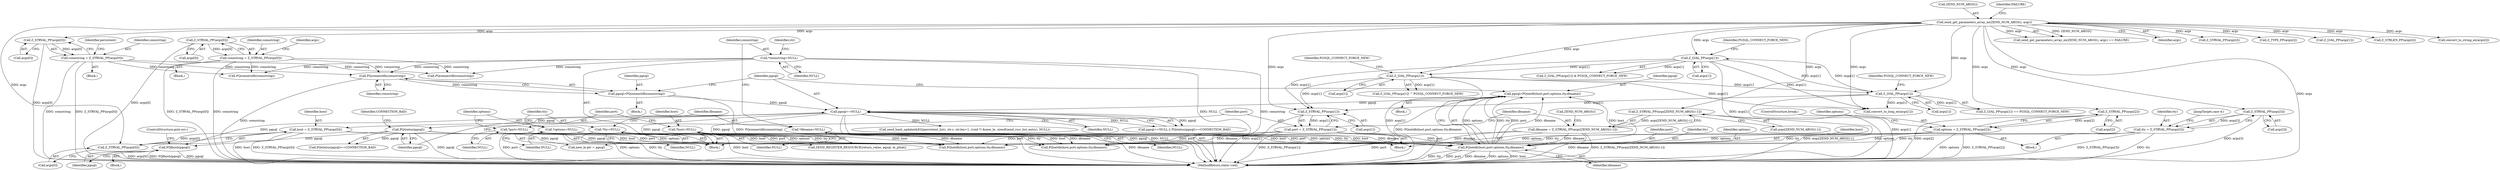 digraph "0_php_4435b9142ff9813845d5c97ab29a5d637bedb257_5@pointer" {
"1000587" [label="(Call,PQfinish(pgsql))"];
"1000576" [label="(Call,pgsql==NULL)"];
"1000566" [label="(Call,pgsql=PQsetdb(host,port,options,tty,dbname))"];
"1000568" [label="(Call,PQsetdb(host,port,options,tty,dbname))"];
"1000299" [label="(Call,*host=NULL)"];
"1000463" [label="(Call,host = Z_STRVAL_PP(args[0]))"];
"1000465" [label="(Call,Z_STRVAL_PP(args[0]))"];
"1000343" [label="(Call,zend_get_parameters_array_ex(ZEND_NUM_ARGS(), args))"];
"1000303" [label="(Call,*port=NULL)"];
"1000469" [label="(Call,port = Z_STRVAL_PP(args[1]))"];
"1000471" [label="(Call,Z_STRVAL_PP(args[1]))"];
"1000391" [label="(Call,Z_LVAL_PP(args[1]))"];
"1000381" [label="(Call,Z_LVAL_PP(args[1]))"];
"1000401" [label="(Call,Z_LVAL_PP(args[1]))"];
"1000494" [label="(Call,options = Z_STRVAL_PP(args[2]))"];
"1000496" [label="(Call,Z_STRVAL_PP(args[2]))"];
"1000307" [label="(Call,*options=NULL)"];
"1000311" [label="(Call,*tty=NULL)"];
"1000487" [label="(Call,tty = Z_STRVAL_PP(args[3]))"];
"1000489" [label="(Call,Z_STRVAL_PP(args[3]))"];
"1000315" [label="(Call,*dbname=NULL)"];
"1000475" [label="(Call,dbname = Z_STRVAL_PP(args[ZEND_NUM_ARGS()-1]))"];
"1000477" [label="(Call,Z_STRVAL_PP(args[ZEND_NUM_ARGS()-1]))"];
"1000560" [label="(Call,pgsql=PQconnectdb(connstring))"];
"1000562" [label="(Call,PQconnectdb(connstring))"];
"1000433" [label="(Call,connstring = Z_STRVAL_PP(args[0]))"];
"1000435" [label="(Call,Z_STRVAL_PP(args[0]))"];
"1000445" [label="(Call,connstring = Z_STRVAL_PP(args[0]))"];
"1000447" [label="(Call,Z_STRVAL_PP(args[0]))"];
"1000319" [label="(Call,*connstring=NULL)"];
"1000580" [label="(Call,PQstatus(pgsql))"];
"1000465" [label="(Call,Z_STRVAL_PP(args[0]))"];
"1000381" [label="(Call,Z_LVAL_PP(args[1]))"];
"1000500" [label="(ControlStructure,break;)"];
"1000484" [label="(Call,ZEND_NUM_ARGS())"];
"1000566" [label="(Call,pgsql=PQsetdb(host,port,options,tty,dbname))"];
"1000570" [label="(Identifier,port)"];
"1000462" [label="(Block,)"];
"1000472" [label="(Call,args[1])"];
"1000300" [label="(Identifier,host)"];
"1000572" [label="(Identifier,tty)"];
"1000447" [label="(Call,Z_STRVAL_PP(args[0]))"];
"1000497" [label="(Call,args[2])"];
"1000478" [label="(Call,args[ZEND_NUM_ARGS()-1])"];
"1000317" [label="(Identifier,NULL)"];
"1000571" [label="(Identifier,options)"];
"1000471" [label="(Call,Z_STRVAL_PP(args[1]))"];
"1000861" [label="(Call,PQconnectdb(connstring))"];
"1000297" [label="(Block,)"];
"1000342" [label="(Call,zend_get_parameters_array_ex(ZEND_NUM_ARGS(), args) == FAILURE)"];
"1000962" [label="(MethodReturn,static void)"];
"1000567" [label="(Identifier,pgsql)"];
"1000345" [label="(Identifier,args)"];
"1000560" [label="(Call,pgsql=PQconnectdb(connstring))"];
"1000586" [label="(Block,)"];
"1000392" [label="(Call,args[1])"];
"1000576" [label="(Call,pgsql==NULL)"];
"1000867" [label="(Call,PQsetdb(host,port,options,tty,dbname))"];
"1000488" [label="(Identifier,tty)"];
"1000684" [label="(Call,PQsetdb(host,port,options,tty,dbname))"];
"1000477" [label="(Call,Z_STRVAL_PP(args[ZEND_NUM_ARGS()-1]))"];
"1000385" [label="(Identifier,PGSQL_CONNECT_FORCE_NEW)"];
"1000579" [label="(Call,PQstatus(pgsql)==CONNECTION_BAD)"];
"1000400" [label="(Call,Z_LVAL_PP(args[1]) ^ PGSQL_CONNECT_FORCE_NEW)"];
"1000581" [label="(Identifier,pgsql)"];
"1000578" [label="(Identifier,NULL)"];
"1000391" [label="(Call,Z_LVAL_PP(args[1]))"];
"1000344" [label="(Call,ZEND_NUM_ARGS())"];
"1000320" [label="(Identifier,connstring)"];
"1000445" [label="(Call,connstring = Z_STRVAL_PP(args[0]))"];
"1000750" [label="(Call,ZEND_REGISTER_RESOURCE(return_value, pgsql, le_plink))"];
"1000417" [label="(Call,Z_STRVAL_PP(args[i]))"];
"1000405" [label="(Identifier,PGSQL_CONNECT_FORCE_NEW)"];
"1000325" [label="(Identifier,str)"];
"1000312" [label="(Identifier,tty)"];
"1000346" [label="(Identifier,FAILURE)"];
"1000469" [label="(Call,port = Z_STRVAL_PP(args[1]))"];
"1000475" [label="(Call,dbname = Z_STRVAL_PP(args[ZEND_NUM_ARGS()-1]))"];
"1000470" [label="(Identifier,port)"];
"1000305" [label="(Identifier,NULL)"];
"1000575" [label="(Call,pgsql==NULL || PQstatus(pgsql)==CONNECTION_BAD)"];
"1000489" [label="(Call,Z_STRVAL_PP(args[3]))"];
"1000582" [label="(Identifier,CONNECTION_BAD)"];
"1000303" [label="(Call,*port=NULL)"];
"1000463" [label="(Call,host = Z_STRVAL_PP(args[0]))"];
"1000432" [label="(Block,)"];
"1000503" [label="(Identifier,persistent)"];
"1000569" [label="(Identifier,host)"];
"1000373" [label="(Call,Z_TYPE_PP(args[i]))"];
"1000563" [label="(Identifier,connstring)"];
"1000565" [label="(Block,)"];
"1000457" [label="(Call,Z_LVAL_PP(args[1]))"];
"1000315" [label="(Call,*dbname=NULL)"];
"1000588" [label="(Identifier,pgsql)"];
"1000559" [label="(Block,)"];
"1000466" [label="(Call,args[0])"];
"1000395" [label="(Identifier,PGSQL_CONNECT_FORCE_NEW)"];
"1000308" [label="(Identifier,options)"];
"1000464" [label="(Identifier,host)"];
"1000421" [label="(Call,Z_STRLEN_PP(args[i]))"];
"1000311" [label="(Call,*tty=NULL)"];
"1000493" [label="(JumpTarget,case 4:)"];
"1000577" [label="(Identifier,pgsql)"];
"1000496" [label="(Call,Z_STRVAL_PP(args[2]))"];
"1000382" [label="(Call,args[1])"];
"1000495" [label="(Identifier,options)"];
"1000601" [label="(Call,zend_hash_update(&EG(persistent_list), str.c, str.len+1, (void *) &new_le, sizeof(zend_rsrc_list_entry), NULL))"];
"1000494" [label="(Call,options = Z_STRVAL_PP(args[2]))"];
"1000580" [label="(Call,PQstatus(pgsql))"];
"1000309" [label="(Identifier,NULL)"];
"1000433" [label="(Call,connstring = Z_STRVAL_PP(args[0]))"];
"1000304" [label="(Identifier,port)"];
"1000307" [label="(Call,*options=NULL)"];
"1000562" [label="(Call,PQconnectdb(connstring))"];
"1000390" [label="(Call,Z_LVAL_PP(args[1]) & PGSQL_CONNECT_FORCE_NEW)"];
"1000587" [label="(Call,PQfinish(pgsql))"];
"1000487" [label="(Call,tty = Z_STRVAL_PP(args[3]))"];
"1000380" [label="(Call,Z_LVAL_PP(args[1]) == PGSQL_CONNECT_FORCE_NEW)"];
"1000451" [label="(Call,convert_to_long_ex(args[1]))"];
"1000476" [label="(Identifier,dbname)"];
"1000299" [label="(Call,*host=NULL)"];
"1000490" [label="(Call,args[3])"];
"1000594" [label="(Call,new_le.ptr = pgsql)"];
"1000446" [label="(Identifier,connstring)"];
"1000321" [label="(Identifier,NULL)"];
"1000316" [label="(Identifier,dbname)"];
"1000436" [label="(Call,args[0])"];
"1000319" [label="(Call,*connstring=NULL)"];
"1000301" [label="(Identifier,NULL)"];
"1000406" [label="(Call,convert_to_string_ex(args[i]))"];
"1000485" [label="(Block,)"];
"1000401" [label="(Call,Z_LVAL_PP(args[1]))"];
"1000313" [label="(Identifier,NULL)"];
"1000573" [label="(Identifier,dbname)"];
"1000589" [label="(ControlStructure,goto err;)"];
"1000448" [label="(Call,args[0])"];
"1000561" [label="(Identifier,pgsql)"];
"1000453" [label="(Identifier,args)"];
"1000444" [label="(Block,)"];
"1000676" [label="(Call,PQconnectdb(connstring))"];
"1000343" [label="(Call,zend_get_parameters_array_ex(ZEND_NUM_ARGS(), args))"];
"1000434" [label="(Identifier,connstring)"];
"1000402" [label="(Call,args[1])"];
"1000435" [label="(Call,Z_STRVAL_PP(args[0]))"];
"1000568" [label="(Call,PQsetdb(host,port,options,tty,dbname))"];
"1000587" -> "1000586"  [label="AST: "];
"1000587" -> "1000588"  [label="CFG: "];
"1000588" -> "1000587"  [label="AST: "];
"1000589" -> "1000587"  [label="CFG: "];
"1000587" -> "1000962"  [label="DDG: pgsql"];
"1000587" -> "1000962"  [label="DDG: PQfinish(pgsql)"];
"1000576" -> "1000587"  [label="DDG: pgsql"];
"1000580" -> "1000587"  [label="DDG: pgsql"];
"1000576" -> "1000575"  [label="AST: "];
"1000576" -> "1000578"  [label="CFG: "];
"1000577" -> "1000576"  [label="AST: "];
"1000578" -> "1000576"  [label="AST: "];
"1000581" -> "1000576"  [label="CFG: "];
"1000575" -> "1000576"  [label="CFG: "];
"1000576" -> "1000962"  [label="DDG: pgsql"];
"1000576" -> "1000962"  [label="DDG: NULL"];
"1000576" -> "1000575"  [label="DDG: pgsql"];
"1000576" -> "1000575"  [label="DDG: NULL"];
"1000566" -> "1000576"  [label="DDG: pgsql"];
"1000560" -> "1000576"  [label="DDG: pgsql"];
"1000576" -> "1000580"  [label="DDG: pgsql"];
"1000576" -> "1000594"  [label="DDG: pgsql"];
"1000576" -> "1000601"  [label="DDG: NULL"];
"1000576" -> "1000750"  [label="DDG: pgsql"];
"1000566" -> "1000565"  [label="AST: "];
"1000566" -> "1000568"  [label="CFG: "];
"1000567" -> "1000566"  [label="AST: "];
"1000568" -> "1000566"  [label="AST: "];
"1000577" -> "1000566"  [label="CFG: "];
"1000566" -> "1000962"  [label="DDG: PQsetdb(host,port,options,tty,dbname)"];
"1000568" -> "1000566"  [label="DDG: options"];
"1000568" -> "1000566"  [label="DDG: tty"];
"1000568" -> "1000566"  [label="DDG: port"];
"1000568" -> "1000566"  [label="DDG: dbname"];
"1000568" -> "1000566"  [label="DDG: host"];
"1000568" -> "1000573"  [label="CFG: "];
"1000569" -> "1000568"  [label="AST: "];
"1000570" -> "1000568"  [label="AST: "];
"1000571" -> "1000568"  [label="AST: "];
"1000572" -> "1000568"  [label="AST: "];
"1000573" -> "1000568"  [label="AST: "];
"1000568" -> "1000962"  [label="DDG: options"];
"1000568" -> "1000962"  [label="DDG: host"];
"1000568" -> "1000962"  [label="DDG: tty"];
"1000568" -> "1000962"  [label="DDG: port"];
"1000568" -> "1000962"  [label="DDG: dbname"];
"1000299" -> "1000568"  [label="DDG: host"];
"1000463" -> "1000568"  [label="DDG: host"];
"1000303" -> "1000568"  [label="DDG: port"];
"1000469" -> "1000568"  [label="DDG: port"];
"1000494" -> "1000568"  [label="DDG: options"];
"1000307" -> "1000568"  [label="DDG: options"];
"1000311" -> "1000568"  [label="DDG: tty"];
"1000487" -> "1000568"  [label="DDG: tty"];
"1000315" -> "1000568"  [label="DDG: dbname"];
"1000475" -> "1000568"  [label="DDG: dbname"];
"1000299" -> "1000297"  [label="AST: "];
"1000299" -> "1000301"  [label="CFG: "];
"1000300" -> "1000299"  [label="AST: "];
"1000301" -> "1000299"  [label="AST: "];
"1000304" -> "1000299"  [label="CFG: "];
"1000299" -> "1000962"  [label="DDG: host"];
"1000299" -> "1000684"  [label="DDG: host"];
"1000299" -> "1000867"  [label="DDG: host"];
"1000463" -> "1000462"  [label="AST: "];
"1000463" -> "1000465"  [label="CFG: "];
"1000464" -> "1000463"  [label="AST: "];
"1000465" -> "1000463"  [label="AST: "];
"1000470" -> "1000463"  [label="CFG: "];
"1000463" -> "1000962"  [label="DDG: Z_STRVAL_PP(args[0])"];
"1000463" -> "1000962"  [label="DDG: host"];
"1000465" -> "1000463"  [label="DDG: args[0]"];
"1000463" -> "1000684"  [label="DDG: host"];
"1000463" -> "1000867"  [label="DDG: host"];
"1000465" -> "1000466"  [label="CFG: "];
"1000466" -> "1000465"  [label="AST: "];
"1000465" -> "1000962"  [label="DDG: args[0]"];
"1000343" -> "1000465"  [label="DDG: args"];
"1000343" -> "1000342"  [label="AST: "];
"1000343" -> "1000345"  [label="CFG: "];
"1000344" -> "1000343"  [label="AST: "];
"1000345" -> "1000343"  [label="AST: "];
"1000346" -> "1000343"  [label="CFG: "];
"1000343" -> "1000962"  [label="DDG: args"];
"1000343" -> "1000342"  [label="DDG: ZEND_NUM_ARGS()"];
"1000343" -> "1000342"  [label="DDG: args"];
"1000343" -> "1000373"  [label="DDG: args"];
"1000343" -> "1000381"  [label="DDG: args"];
"1000343" -> "1000391"  [label="DDG: args"];
"1000343" -> "1000401"  [label="DDG: args"];
"1000343" -> "1000406"  [label="DDG: args"];
"1000343" -> "1000417"  [label="DDG: args"];
"1000343" -> "1000421"  [label="DDG: args"];
"1000343" -> "1000435"  [label="DDG: args"];
"1000343" -> "1000447"  [label="DDG: args"];
"1000343" -> "1000451"  [label="DDG: args"];
"1000343" -> "1000457"  [label="DDG: args"];
"1000343" -> "1000471"  [label="DDG: args"];
"1000343" -> "1000477"  [label="DDG: args"];
"1000343" -> "1000489"  [label="DDG: args"];
"1000343" -> "1000496"  [label="DDG: args"];
"1000303" -> "1000297"  [label="AST: "];
"1000303" -> "1000305"  [label="CFG: "];
"1000304" -> "1000303"  [label="AST: "];
"1000305" -> "1000303"  [label="AST: "];
"1000308" -> "1000303"  [label="CFG: "];
"1000303" -> "1000962"  [label="DDG: port"];
"1000303" -> "1000684"  [label="DDG: port"];
"1000303" -> "1000867"  [label="DDG: port"];
"1000469" -> "1000462"  [label="AST: "];
"1000469" -> "1000471"  [label="CFG: "];
"1000470" -> "1000469"  [label="AST: "];
"1000471" -> "1000469"  [label="AST: "];
"1000476" -> "1000469"  [label="CFG: "];
"1000469" -> "1000962"  [label="DDG: Z_STRVAL_PP(args[1])"];
"1000469" -> "1000962"  [label="DDG: port"];
"1000471" -> "1000469"  [label="DDG: args[1]"];
"1000469" -> "1000684"  [label="DDG: port"];
"1000469" -> "1000867"  [label="DDG: port"];
"1000471" -> "1000472"  [label="CFG: "];
"1000472" -> "1000471"  [label="AST: "];
"1000471" -> "1000962"  [label="DDG: args[1]"];
"1000391" -> "1000471"  [label="DDG: args[1]"];
"1000401" -> "1000471"  [label="DDG: args[1]"];
"1000381" -> "1000471"  [label="DDG: args[1]"];
"1000391" -> "1000390"  [label="AST: "];
"1000391" -> "1000392"  [label="CFG: "];
"1000392" -> "1000391"  [label="AST: "];
"1000395" -> "1000391"  [label="CFG: "];
"1000391" -> "1000962"  [label="DDG: args[1]"];
"1000391" -> "1000381"  [label="DDG: args[1]"];
"1000391" -> "1000390"  [label="DDG: args[1]"];
"1000381" -> "1000391"  [label="DDG: args[1]"];
"1000391" -> "1000401"  [label="DDG: args[1]"];
"1000391" -> "1000451"  [label="DDG: args[1]"];
"1000381" -> "1000380"  [label="AST: "];
"1000381" -> "1000382"  [label="CFG: "];
"1000382" -> "1000381"  [label="AST: "];
"1000385" -> "1000381"  [label="CFG: "];
"1000381" -> "1000962"  [label="DDG: args[1]"];
"1000381" -> "1000380"  [label="DDG: args[1]"];
"1000401" -> "1000381"  [label="DDG: args[1]"];
"1000381" -> "1000451"  [label="DDG: args[1]"];
"1000401" -> "1000400"  [label="AST: "];
"1000401" -> "1000402"  [label="CFG: "];
"1000402" -> "1000401"  [label="AST: "];
"1000405" -> "1000401"  [label="CFG: "];
"1000401" -> "1000962"  [label="DDG: args[1]"];
"1000401" -> "1000400"  [label="DDG: args[1]"];
"1000401" -> "1000451"  [label="DDG: args[1]"];
"1000494" -> "1000485"  [label="AST: "];
"1000494" -> "1000496"  [label="CFG: "];
"1000495" -> "1000494"  [label="AST: "];
"1000496" -> "1000494"  [label="AST: "];
"1000500" -> "1000494"  [label="CFG: "];
"1000494" -> "1000962"  [label="DDG: Z_STRVAL_PP(args[2])"];
"1000494" -> "1000962"  [label="DDG: options"];
"1000496" -> "1000494"  [label="DDG: args[2]"];
"1000494" -> "1000684"  [label="DDG: options"];
"1000494" -> "1000867"  [label="DDG: options"];
"1000496" -> "1000497"  [label="CFG: "];
"1000497" -> "1000496"  [label="AST: "];
"1000496" -> "1000962"  [label="DDG: args[2]"];
"1000307" -> "1000297"  [label="AST: "];
"1000307" -> "1000309"  [label="CFG: "];
"1000308" -> "1000307"  [label="AST: "];
"1000309" -> "1000307"  [label="AST: "];
"1000312" -> "1000307"  [label="CFG: "];
"1000307" -> "1000962"  [label="DDG: options"];
"1000307" -> "1000684"  [label="DDG: options"];
"1000307" -> "1000867"  [label="DDG: options"];
"1000311" -> "1000297"  [label="AST: "];
"1000311" -> "1000313"  [label="CFG: "];
"1000312" -> "1000311"  [label="AST: "];
"1000313" -> "1000311"  [label="AST: "];
"1000316" -> "1000311"  [label="CFG: "];
"1000311" -> "1000962"  [label="DDG: tty"];
"1000311" -> "1000684"  [label="DDG: tty"];
"1000311" -> "1000867"  [label="DDG: tty"];
"1000487" -> "1000485"  [label="AST: "];
"1000487" -> "1000489"  [label="CFG: "];
"1000488" -> "1000487"  [label="AST: "];
"1000489" -> "1000487"  [label="AST: "];
"1000493" -> "1000487"  [label="CFG: "];
"1000487" -> "1000962"  [label="DDG: Z_STRVAL_PP(args[3])"];
"1000487" -> "1000962"  [label="DDG: tty"];
"1000489" -> "1000487"  [label="DDG: args[3]"];
"1000487" -> "1000684"  [label="DDG: tty"];
"1000487" -> "1000867"  [label="DDG: tty"];
"1000489" -> "1000490"  [label="CFG: "];
"1000490" -> "1000489"  [label="AST: "];
"1000489" -> "1000962"  [label="DDG: args[3]"];
"1000315" -> "1000297"  [label="AST: "];
"1000315" -> "1000317"  [label="CFG: "];
"1000316" -> "1000315"  [label="AST: "];
"1000317" -> "1000315"  [label="AST: "];
"1000320" -> "1000315"  [label="CFG: "];
"1000315" -> "1000962"  [label="DDG: dbname"];
"1000315" -> "1000684"  [label="DDG: dbname"];
"1000315" -> "1000867"  [label="DDG: dbname"];
"1000475" -> "1000462"  [label="AST: "];
"1000475" -> "1000477"  [label="CFG: "];
"1000476" -> "1000475"  [label="AST: "];
"1000477" -> "1000475"  [label="AST: "];
"1000484" -> "1000475"  [label="CFG: "];
"1000475" -> "1000962"  [label="DDG: dbname"];
"1000475" -> "1000962"  [label="DDG: Z_STRVAL_PP(args[ZEND_NUM_ARGS()-1])"];
"1000477" -> "1000475"  [label="DDG: args[ZEND_NUM_ARGS()-1]"];
"1000475" -> "1000684"  [label="DDG: dbname"];
"1000475" -> "1000867"  [label="DDG: dbname"];
"1000477" -> "1000478"  [label="CFG: "];
"1000478" -> "1000477"  [label="AST: "];
"1000477" -> "1000962"  [label="DDG: args[ZEND_NUM_ARGS()-1]"];
"1000560" -> "1000559"  [label="AST: "];
"1000560" -> "1000562"  [label="CFG: "];
"1000561" -> "1000560"  [label="AST: "];
"1000562" -> "1000560"  [label="AST: "];
"1000577" -> "1000560"  [label="CFG: "];
"1000560" -> "1000962"  [label="DDG: PQconnectdb(connstring)"];
"1000562" -> "1000560"  [label="DDG: connstring"];
"1000562" -> "1000563"  [label="CFG: "];
"1000563" -> "1000562"  [label="AST: "];
"1000562" -> "1000962"  [label="DDG: connstring"];
"1000433" -> "1000562"  [label="DDG: connstring"];
"1000445" -> "1000562"  [label="DDG: connstring"];
"1000319" -> "1000562"  [label="DDG: connstring"];
"1000433" -> "1000432"  [label="AST: "];
"1000433" -> "1000435"  [label="CFG: "];
"1000434" -> "1000433"  [label="AST: "];
"1000435" -> "1000433"  [label="AST: "];
"1000503" -> "1000433"  [label="CFG: "];
"1000433" -> "1000962"  [label="DDG: connstring"];
"1000433" -> "1000962"  [label="DDG: Z_STRVAL_PP(args[0])"];
"1000435" -> "1000433"  [label="DDG: args[0]"];
"1000433" -> "1000676"  [label="DDG: connstring"];
"1000433" -> "1000861"  [label="DDG: connstring"];
"1000435" -> "1000436"  [label="CFG: "];
"1000436" -> "1000435"  [label="AST: "];
"1000435" -> "1000962"  [label="DDG: args[0]"];
"1000445" -> "1000444"  [label="AST: "];
"1000445" -> "1000447"  [label="CFG: "];
"1000446" -> "1000445"  [label="AST: "];
"1000447" -> "1000445"  [label="AST: "];
"1000453" -> "1000445"  [label="CFG: "];
"1000445" -> "1000962"  [label="DDG: connstring"];
"1000445" -> "1000962"  [label="DDG: Z_STRVAL_PP(args[0])"];
"1000447" -> "1000445"  [label="DDG: args[0]"];
"1000445" -> "1000676"  [label="DDG: connstring"];
"1000445" -> "1000861"  [label="DDG: connstring"];
"1000447" -> "1000448"  [label="CFG: "];
"1000448" -> "1000447"  [label="AST: "];
"1000447" -> "1000962"  [label="DDG: args[0]"];
"1000319" -> "1000297"  [label="AST: "];
"1000319" -> "1000321"  [label="CFG: "];
"1000320" -> "1000319"  [label="AST: "];
"1000321" -> "1000319"  [label="AST: "];
"1000325" -> "1000319"  [label="CFG: "];
"1000319" -> "1000962"  [label="DDG: NULL"];
"1000319" -> "1000962"  [label="DDG: connstring"];
"1000319" -> "1000676"  [label="DDG: connstring"];
"1000319" -> "1000861"  [label="DDG: connstring"];
"1000580" -> "1000579"  [label="AST: "];
"1000580" -> "1000581"  [label="CFG: "];
"1000581" -> "1000580"  [label="AST: "];
"1000582" -> "1000580"  [label="CFG: "];
"1000580" -> "1000962"  [label="DDG: pgsql"];
"1000580" -> "1000579"  [label="DDG: pgsql"];
"1000580" -> "1000594"  [label="DDG: pgsql"];
"1000580" -> "1000750"  [label="DDG: pgsql"];
}
